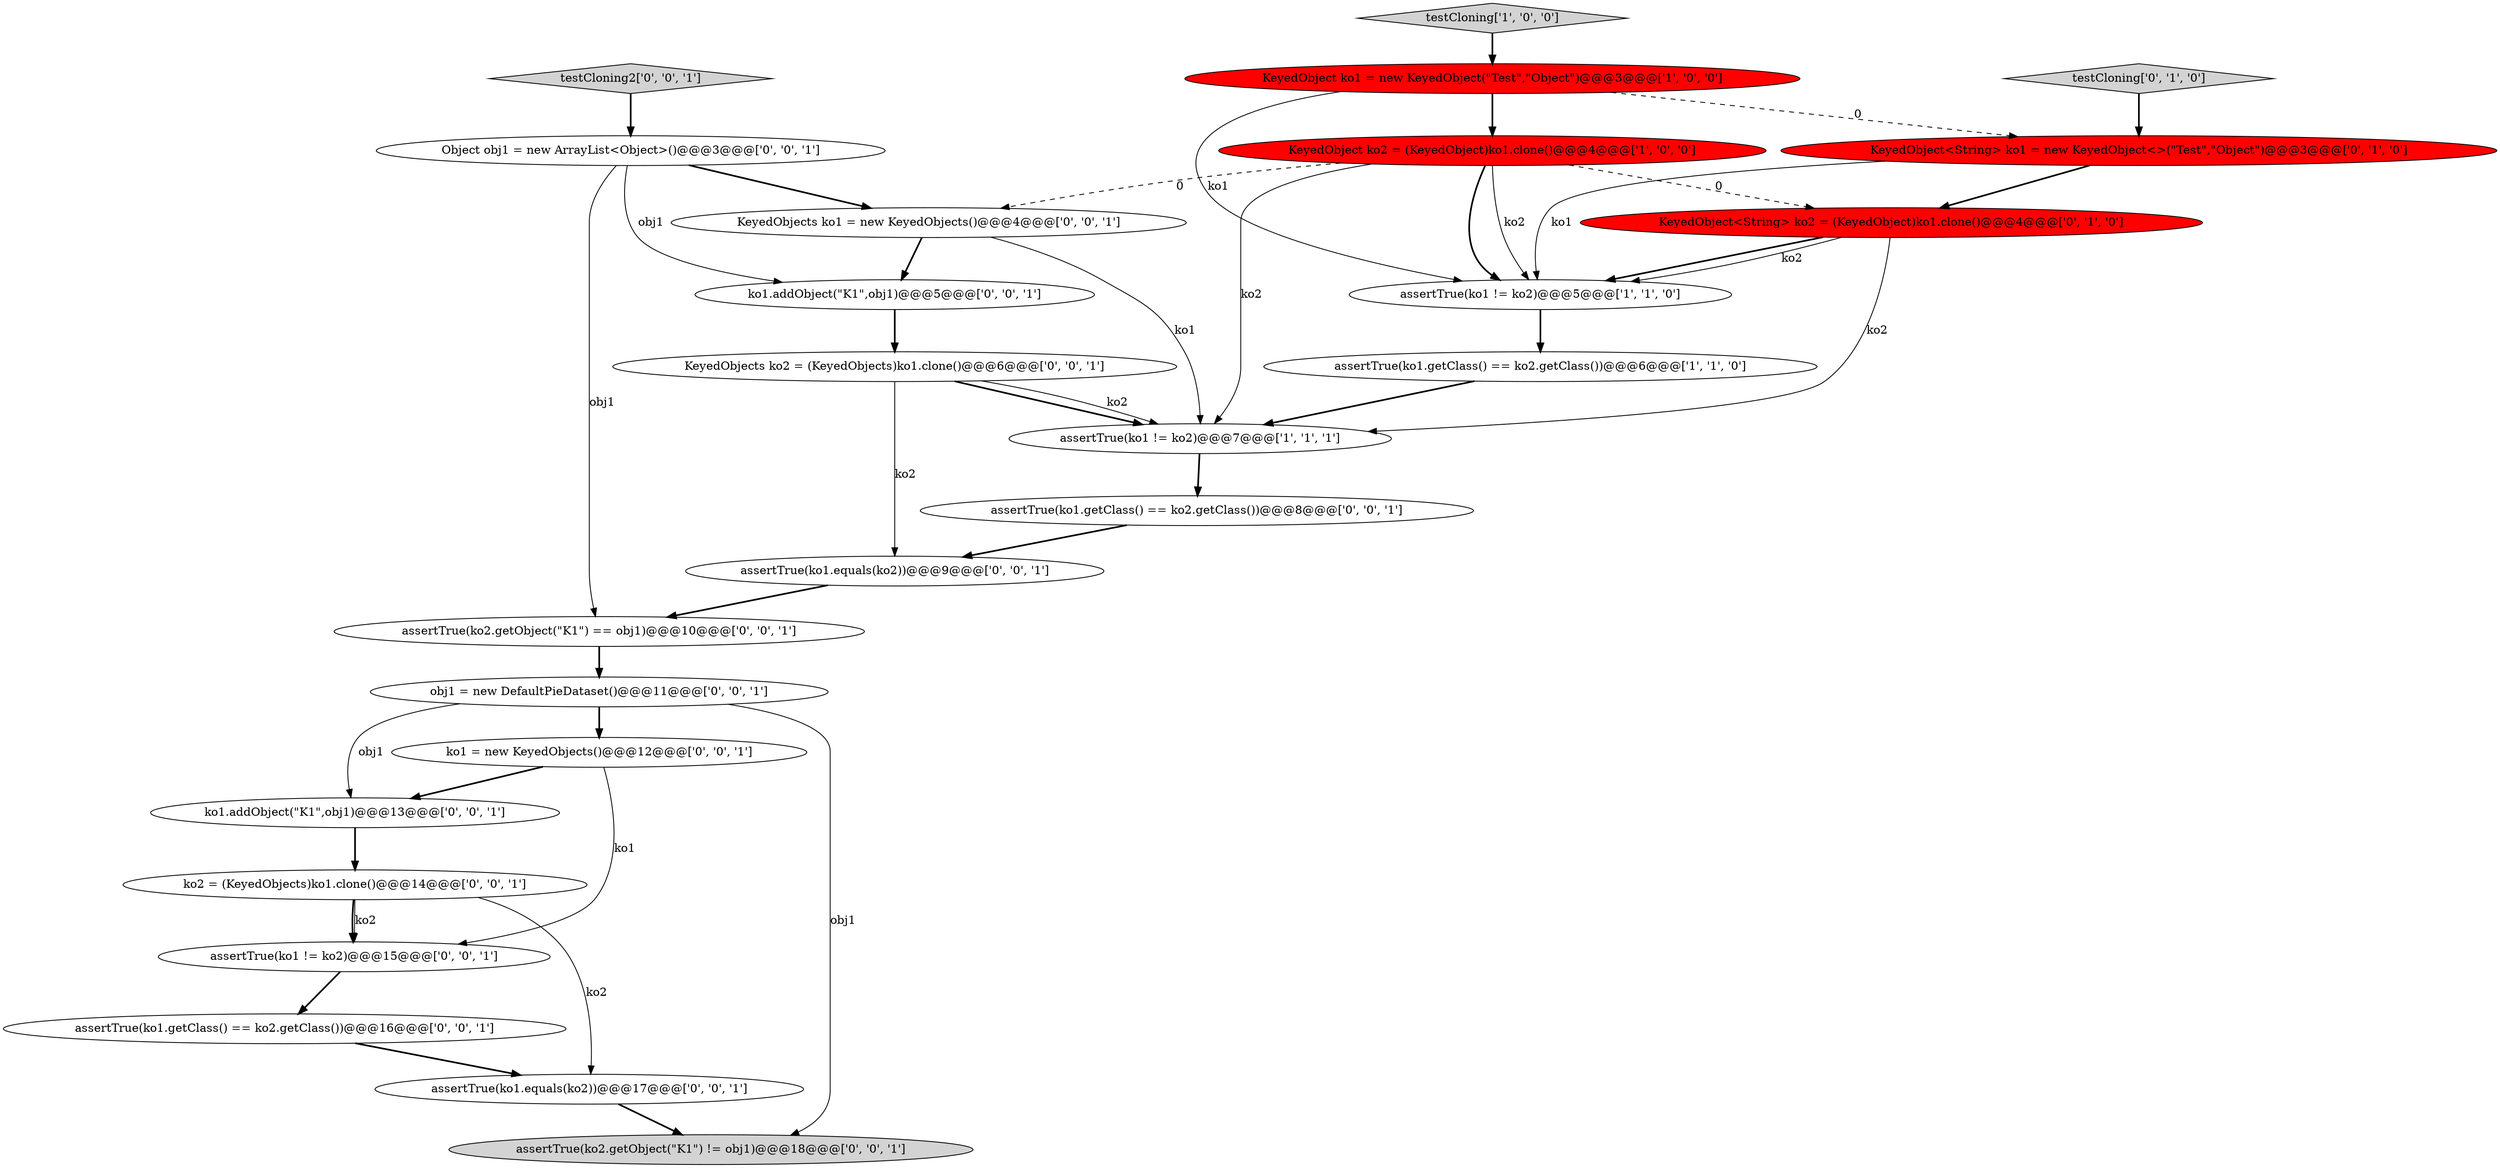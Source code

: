 digraph {
14 [style = filled, label = "testCloning2['0', '0', '1']", fillcolor = lightgray, shape = diamond image = "AAA0AAABBB3BBB"];
2 [style = filled, label = "testCloning['1', '0', '0']", fillcolor = lightgray, shape = diamond image = "AAA0AAABBB1BBB"];
15 [style = filled, label = "ko2 = (KeyedObjects)ko1.clone()@@@14@@@['0', '0', '1']", fillcolor = white, shape = ellipse image = "AAA0AAABBB3BBB"];
19 [style = filled, label = "assertTrue(ko1.equals(ko2))@@@17@@@['0', '0', '1']", fillcolor = white, shape = ellipse image = "AAA0AAABBB3BBB"];
7 [style = filled, label = "testCloning['0', '1', '0']", fillcolor = lightgray, shape = diamond image = "AAA0AAABBB2BBB"];
3 [style = filled, label = "assertTrue(ko1 != ko2)@@@7@@@['1', '1', '1']", fillcolor = white, shape = ellipse image = "AAA0AAABBB1BBB"];
11 [style = filled, label = "assertTrue(ko1.getClass() == ko2.getClass())@@@8@@@['0', '0', '1']", fillcolor = white, shape = ellipse image = "AAA0AAABBB3BBB"];
17 [style = filled, label = "KeyedObjects ko2 = (KeyedObjects)ko1.clone()@@@6@@@['0', '0', '1']", fillcolor = white, shape = ellipse image = "AAA0AAABBB3BBB"];
18 [style = filled, label = "assertTrue(ko1.getClass() == ko2.getClass())@@@16@@@['0', '0', '1']", fillcolor = white, shape = ellipse image = "AAA0AAABBB3BBB"];
21 [style = filled, label = "ko1.addObject(\"K1\",obj1)@@@5@@@['0', '0', '1']", fillcolor = white, shape = ellipse image = "AAA0AAABBB3BBB"];
6 [style = filled, label = "KeyedObject<String> ko2 = (KeyedObject)ko1.clone()@@@4@@@['0', '1', '0']", fillcolor = red, shape = ellipse image = "AAA1AAABBB2BBB"];
13 [style = filled, label = "obj1 = new DefaultPieDataset()@@@11@@@['0', '0', '1']", fillcolor = white, shape = ellipse image = "AAA0AAABBB3BBB"];
23 [style = filled, label = "assertTrue(ko2.getObject(\"K1\") != obj1)@@@18@@@['0', '0', '1']", fillcolor = lightgray, shape = ellipse image = "AAA0AAABBB3BBB"];
12 [style = filled, label = "assertTrue(ko2.getObject(\"K1\") == obj1)@@@10@@@['0', '0', '1']", fillcolor = white, shape = ellipse image = "AAA0AAABBB3BBB"];
5 [style = filled, label = "assertTrue(ko1 != ko2)@@@5@@@['1', '1', '0']", fillcolor = white, shape = ellipse image = "AAA0AAABBB1BBB"];
20 [style = filled, label = "KeyedObjects ko1 = new KeyedObjects()@@@4@@@['0', '0', '1']", fillcolor = white, shape = ellipse image = "AAA0AAABBB3BBB"];
1 [style = filled, label = "KeyedObject ko2 = (KeyedObject)ko1.clone()@@@4@@@['1', '0', '0']", fillcolor = red, shape = ellipse image = "AAA1AAABBB1BBB"];
24 [style = filled, label = "ko1 = new KeyedObjects()@@@12@@@['0', '0', '1']", fillcolor = white, shape = ellipse image = "AAA0AAABBB3BBB"];
10 [style = filled, label = "assertTrue(ko1 != ko2)@@@15@@@['0', '0', '1']", fillcolor = white, shape = ellipse image = "AAA0AAABBB3BBB"];
9 [style = filled, label = "assertTrue(ko1.equals(ko2))@@@9@@@['0', '0', '1']", fillcolor = white, shape = ellipse image = "AAA0AAABBB3BBB"];
22 [style = filled, label = "ko1.addObject(\"K1\",obj1)@@@13@@@['0', '0', '1']", fillcolor = white, shape = ellipse image = "AAA0AAABBB3BBB"];
8 [style = filled, label = "KeyedObject<String> ko1 = new KeyedObject<>(\"Test\",\"Object\")@@@3@@@['0', '1', '0']", fillcolor = red, shape = ellipse image = "AAA1AAABBB2BBB"];
16 [style = filled, label = "Object obj1 = new ArrayList<Object>()@@@3@@@['0', '0', '1']", fillcolor = white, shape = ellipse image = "AAA0AAABBB3BBB"];
4 [style = filled, label = "assertTrue(ko1.getClass() == ko2.getClass())@@@6@@@['1', '1', '0']", fillcolor = white, shape = ellipse image = "AAA0AAABBB1BBB"];
0 [style = filled, label = "KeyedObject ko1 = new KeyedObject(\"Test\",\"Object\")@@@3@@@['1', '0', '0']", fillcolor = red, shape = ellipse image = "AAA1AAABBB1BBB"];
1->5 [style = bold, label=""];
14->16 [style = bold, label=""];
10->18 [style = bold, label=""];
4->3 [style = bold, label=""];
15->10 [style = bold, label=""];
1->3 [style = solid, label="ko2"];
22->15 [style = bold, label=""];
6->3 [style = solid, label="ko2"];
13->24 [style = bold, label=""];
13->23 [style = solid, label="obj1"];
0->5 [style = solid, label="ko1"];
3->11 [style = bold, label=""];
18->19 [style = bold, label=""];
8->6 [style = bold, label=""];
15->19 [style = solid, label="ko2"];
8->5 [style = solid, label="ko1"];
17->9 [style = solid, label="ko2"];
24->10 [style = solid, label="ko1"];
7->8 [style = bold, label=""];
11->9 [style = bold, label=""];
24->22 [style = bold, label=""];
15->10 [style = solid, label="ko2"];
16->12 [style = solid, label="obj1"];
20->21 [style = bold, label=""];
1->20 [style = dashed, label="0"];
16->21 [style = solid, label="obj1"];
12->13 [style = bold, label=""];
6->5 [style = bold, label=""];
2->0 [style = bold, label=""];
1->5 [style = solid, label="ko2"];
0->1 [style = bold, label=""];
19->23 [style = bold, label=""];
1->6 [style = dashed, label="0"];
5->4 [style = bold, label=""];
13->22 [style = solid, label="obj1"];
17->3 [style = bold, label=""];
0->8 [style = dashed, label="0"];
9->12 [style = bold, label=""];
17->3 [style = solid, label="ko2"];
16->20 [style = bold, label=""];
21->17 [style = bold, label=""];
20->3 [style = solid, label="ko1"];
6->5 [style = solid, label="ko2"];
}
